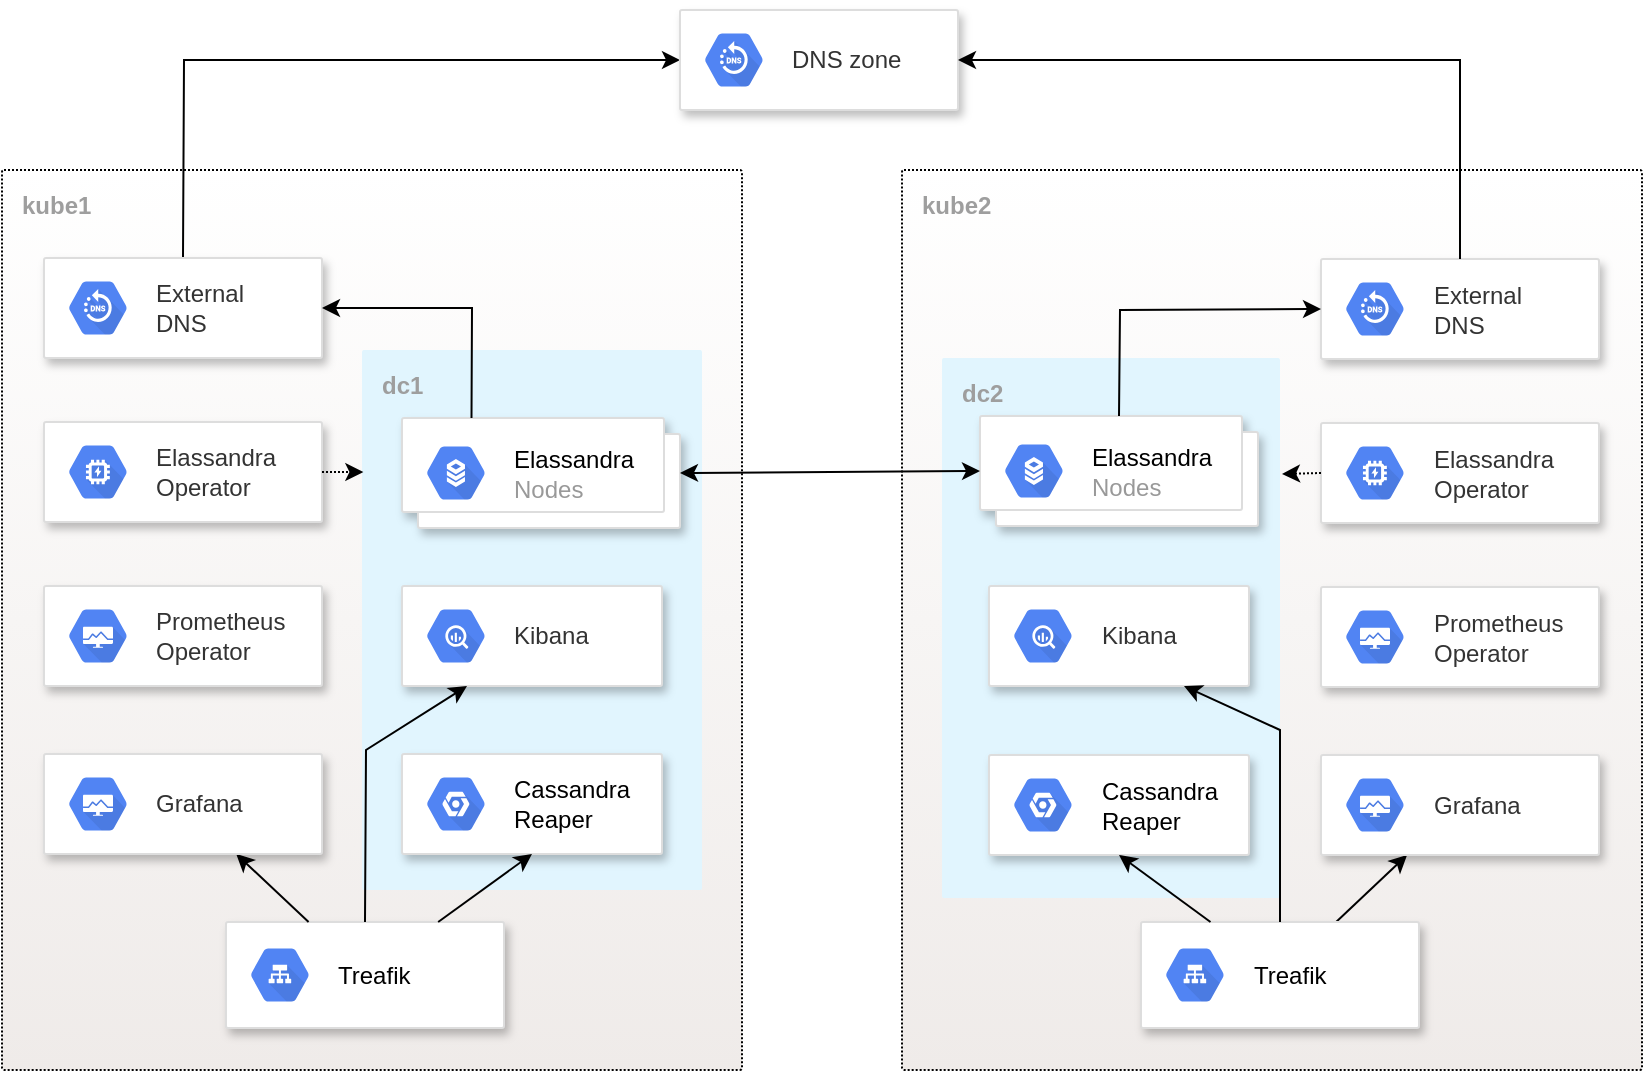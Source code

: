 <mxfile version="12.3.2" type="device" pages="1"><diagram id="d1ab7348-05c3-a1e3-ca4d-12c340fd6b49" name="Page-1"><mxGraphModel dx="1106" dy="790" grid="0" gridSize="10" guides="1" tooltips="1" connect="1" arrows="1" fold="1" page="1" pageScale="1" pageWidth="1169" pageHeight="827" background="#ffffff" math="0" shadow="0"><root><mxCell id="0"/><mxCell id="1" parent="0"/><mxCell id="UuxGn2mhSnSzuQq8Hdba-412" value="&lt;b&gt;kube1&lt;/b&gt;" style="points=[[0,0,0],[0.25,0,0],[0.5,0,0],[0.75,0,0],[1,0,0],[1,0.25,0],[1,0.5,0],[1,0.75,0],[1,1,0],[0.75,1,0],[0.5,1,0],[0.25,1,0],[0,1,0],[0,0.75,0],[0,0.5,0],[0,0.25,0]];rounded=1;absoluteArcSize=1;arcSize=2;html=1;strokeColor=#000000;gradientColor=#ffffff;shadow=0;dashed=1;fontSize=12;fontColor=#9E9E9E;align=left;verticalAlign=top;spacing=10;spacingTop=-4;fillColor=#EFEBE9;gradientDirection=north;dashPattern=1 1;" vertex="1" parent="1"><mxGeometry x="140" y="130" width="370" height="450" as="geometry"/></mxCell><mxCell id="UuxGn2mhSnSzuQq8Hdba-451" value="&lt;b&gt;dc1&lt;/b&gt;" style="points=[[0,0,0],[0.25,0,0],[0.5,0,0],[0.75,0,0],[1,0,0],[1,0.25,0],[1,0.5,0],[1,0.75,0],[1,1,0],[0.75,1,0],[0.5,1,0],[0.25,1,0],[0,1,0],[0,0.75,0],[0,0.5,0],[0,0.25,0]];rounded=1;absoluteArcSize=1;arcSize=2;html=1;strokeColor=none;gradientColor=none;shadow=0;dashed=0;fontSize=12;fontColor=#9E9E9E;align=left;verticalAlign=top;spacing=10;spacingTop=-4;fillColor=#E1F5FE;" vertex="1" parent="1"><mxGeometry x="320" y="220" width="170" height="270" as="geometry"/></mxCell><mxCell id="UuxGn2mhSnSzuQq8Hdba-413" value="&lt;b&gt;kube2&lt;/b&gt;" style="points=[[0,0,0],[0.25,0,0],[0.5,0,0],[0.75,0,0],[1,0,0],[1,0.25,0],[1,0.5,0],[1,0.75,0],[1,1,0],[0.75,1,0],[0.5,1,0],[0.25,1,0],[0,1,0],[0,0.75,0],[0,0.5,0],[0,0.25,0]];rounded=1;absoluteArcSize=1;arcSize=2;html=1;strokeColor=#000000;gradientColor=#ffffff;shadow=0;dashed=1;fontSize=12;fontColor=#9E9E9E;align=left;verticalAlign=top;spacing=10;spacingTop=-4;fillColor=#EFEBE9;gradientDirection=north;dashPattern=1 1;" vertex="1" parent="1"><mxGeometry x="590" y="130" width="370" height="450" as="geometry"/></mxCell><mxCell id="UuxGn2mhSnSzuQq8Hdba-414" value="" style="shape=mxgraph.gcp2.doubleRect;strokeColor=#dddddd;shadow=1;strokeWidth=1;" vertex="1" parent="1"><mxGeometry x="340" y="254" width="139" height="55" as="geometry"/></mxCell><mxCell id="UuxGn2mhSnSzuQq8Hdba-415" value="&lt;font color=&quot;#000000&quot;&gt;Elassandra&lt;/font&gt;&lt;br&gt;Nodes" style="dashed=0;connectable=0;html=1;fillColor=#5184F3;strokeColor=none;shape=mxgraph.gcp2.hexIcon;prIcon=cloud_sql;part=1;labelPosition=right;verticalLabelPosition=middle;align=left;verticalAlign=middle;spacingLeft=5;fontColor=#999999;fontSize=12;" vertex="1" parent="UuxGn2mhSnSzuQq8Hdba-414"><mxGeometry y="0.5" width="44" height="39" relative="1" as="geometry"><mxPoint x="5" y="-19.5" as="offset"/></mxGeometry></mxCell><mxCell id="UuxGn2mhSnSzuQq8Hdba-444" style="edgeStyle=none;rounded=0;orthogonalLoop=1;jettySize=auto;html=1;exitX=0.5;exitY=0;exitDx=0;exitDy=0;entryX=0;entryY=0.5;entryDx=0;entryDy=0;" edge="1" parent="1" source="UuxGn2mhSnSzuQq8Hdba-418" target="UuxGn2mhSnSzuQq8Hdba-442"><mxGeometry relative="1" as="geometry"><Array as="points"><mxPoint x="231" y="75"/></Array></mxGeometry></mxCell><mxCell id="UuxGn2mhSnSzuQq8Hdba-418" value="" style="strokeColor=#dddddd;shadow=1;strokeWidth=1;rounded=1;absoluteArcSize=1;arcSize=2;" vertex="1" parent="1"><mxGeometry x="161" y="174" width="139" height="50" as="geometry"/></mxCell><mxCell id="UuxGn2mhSnSzuQq8Hdba-419" value="&lt;font color=&quot;#333333&quot;&gt;External&lt;br&gt;DNS&lt;/font&gt;" style="dashed=0;connectable=0;html=1;fillColor=#5184F3;strokeColor=none;shape=mxgraph.gcp2.hexIcon;prIcon=cloud_dns;part=1;labelPosition=right;verticalLabelPosition=middle;align=left;verticalAlign=middle;spacingLeft=5;fontColor=#999999;fontSize=12;" vertex="1" parent="UuxGn2mhSnSzuQq8Hdba-418"><mxGeometry y="0.5" width="44" height="39" relative="1" as="geometry"><mxPoint x="5" y="-19.5" as="offset"/></mxGeometry></mxCell><mxCell id="UuxGn2mhSnSzuQq8Hdba-422" value="" style="strokeColor=#dddddd;shadow=1;strokeWidth=1;rounded=1;absoluteArcSize=1;arcSize=2;" vertex="1" parent="1"><mxGeometry x="161" y="338" width="139" height="50" as="geometry"/></mxCell><mxCell id="UuxGn2mhSnSzuQq8Hdba-423" value="&lt;font color=&quot;#333333&quot;&gt;Prometheus&lt;br&gt;Operator&lt;/font&gt;" style="dashed=0;connectable=0;html=1;fillColor=#5184F3;strokeColor=none;shape=mxgraph.gcp2.hexIcon;prIcon=cloud_deployment_manager;part=1;labelPosition=right;verticalLabelPosition=middle;align=left;verticalAlign=middle;spacingLeft=5;fontColor=#999999;fontSize=12;" vertex="1" parent="UuxGn2mhSnSzuQq8Hdba-422"><mxGeometry y="0.5" width="44" height="39" relative="1" as="geometry"><mxPoint x="5" y="-19.5" as="offset"/></mxGeometry></mxCell><mxCell id="UuxGn2mhSnSzuQq8Hdba-428" value="" style="strokeColor=#dddddd;shadow=1;strokeWidth=1;rounded=1;absoluteArcSize=1;arcSize=2;" vertex="1" parent="1"><mxGeometry x="161" y="256" width="139" height="50" as="geometry"/></mxCell><mxCell id="UuxGn2mhSnSzuQq8Hdba-429" value="&lt;font color=&quot;#333333&quot;&gt;Elassandra&lt;br&gt;Operator&lt;/font&gt;" style="dashed=0;connectable=0;html=1;fillColor=#5184F3;strokeColor=none;shape=mxgraph.gcp2.hexIcon;prIcon=gpu;part=1;labelPosition=right;verticalLabelPosition=middle;align=left;verticalAlign=middle;spacingLeft=5;fontColor=#999999;fontSize=12;" vertex="1" parent="UuxGn2mhSnSzuQq8Hdba-428"><mxGeometry y="0.5" width="44" height="39" relative="1" as="geometry"><mxPoint x="5" y="-19.5" as="offset"/></mxGeometry></mxCell><mxCell id="UuxGn2mhSnSzuQq8Hdba-430" value="" style="strokeColor=#dddddd;shadow=1;strokeWidth=1;rounded=1;absoluteArcSize=1;arcSize=2;" vertex="1" parent="1"><mxGeometry x="252" y="506" width="139" height="53" as="geometry"/></mxCell><mxCell id="UuxGn2mhSnSzuQq8Hdba-431" value="&lt;font color=&quot;#000000&quot;&gt;Treafik&lt;/font&gt;" style="dashed=0;connectable=0;html=1;fillColor=#5184F3;strokeColor=none;shape=mxgraph.gcp2.hexIcon;prIcon=cloud_load_balancing;part=1;labelPosition=right;verticalLabelPosition=middle;align=left;verticalAlign=middle;spacingLeft=5;fontColor=#999999;fontSize=12;" vertex="1" parent="UuxGn2mhSnSzuQq8Hdba-430"><mxGeometry y="0.5" width="44" height="39" relative="1" as="geometry"><mxPoint x="5" y="-19.5" as="offset"/></mxGeometry></mxCell><mxCell id="UuxGn2mhSnSzuQq8Hdba-434" value="" style="strokeColor=#dddddd;shadow=1;strokeWidth=1;rounded=1;absoluteArcSize=1;arcSize=2;" vertex="1" parent="1"><mxGeometry x="340" y="338" width="130" height="50" as="geometry"/></mxCell><mxCell id="UuxGn2mhSnSzuQq8Hdba-435" value="&lt;font color=&quot;#333333&quot;&gt;Kibana&lt;/font&gt;" style="dashed=0;connectable=0;html=1;fillColor=#5184F3;strokeColor=none;shape=mxgraph.gcp2.hexIcon;prIcon=bigquery;part=1;labelPosition=right;verticalLabelPosition=middle;align=left;verticalAlign=middle;spacingLeft=5;fontColor=#999999;fontSize=12;" vertex="1" parent="UuxGn2mhSnSzuQq8Hdba-434"><mxGeometry y="0.5" width="44" height="39" relative="1" as="geometry"><mxPoint x="5" y="-19.5" as="offset"/></mxGeometry></mxCell><mxCell id="UuxGn2mhSnSzuQq8Hdba-440" value="" style="strokeColor=#dddddd;shadow=1;strokeWidth=1;rounded=1;absoluteArcSize=1;arcSize=2;" vertex="1" parent="1"><mxGeometry x="340" y="422" width="130" height="50" as="geometry"/></mxCell><mxCell id="UuxGn2mhSnSzuQq8Hdba-441" value="&lt;font color=&quot;#000000&quot;&gt;Cassandra&lt;br&gt;Reaper&lt;br&gt;&lt;/font&gt;" style="dashed=0;connectable=0;html=1;fillColor=#5184F3;strokeColor=none;shape=mxgraph.gcp2.hexIcon;prIcon=placeholder;part=1;labelPosition=right;verticalLabelPosition=middle;align=left;verticalAlign=middle;spacingLeft=5;fontColor=#999999;fontSize=12;" vertex="1" parent="UuxGn2mhSnSzuQq8Hdba-440"><mxGeometry y="0.5" width="44" height="39" relative="1" as="geometry"><mxPoint x="5" y="-19.5" as="offset"/></mxGeometry></mxCell><mxCell id="UuxGn2mhSnSzuQq8Hdba-442" value="" style="strokeColor=#dddddd;shadow=1;strokeWidth=1;rounded=1;absoluteArcSize=1;arcSize=2;" vertex="1" parent="1"><mxGeometry x="479" y="50" width="139" height="50" as="geometry"/></mxCell><mxCell id="UuxGn2mhSnSzuQq8Hdba-443" value="&lt;font color=&quot;#333333&quot;&gt;DNS zone&lt;/font&gt;" style="dashed=0;connectable=0;html=1;fillColor=#5184F3;strokeColor=none;shape=mxgraph.gcp2.hexIcon;prIcon=cloud_dns;part=1;labelPosition=right;verticalLabelPosition=middle;align=left;verticalAlign=middle;spacingLeft=5;fontColor=#999999;fontSize=12;" vertex="1" parent="UuxGn2mhSnSzuQq8Hdba-442"><mxGeometry y="0.5" width="44" height="39" relative="1" as="geometry"><mxPoint x="5" y="-19.5" as="offset"/></mxGeometry></mxCell><mxCell id="UuxGn2mhSnSzuQq8Hdba-445" style="edgeStyle=none;rounded=0;orthogonalLoop=1;jettySize=auto;html=1;exitX=1;exitY=0.5;exitDx=0;exitDy=0;dashed=1;dashPattern=1 1;entryX=0.004;entryY=0.226;entryDx=0;entryDy=0;entryPerimeter=0;" edge="1" parent="1" source="UuxGn2mhSnSzuQq8Hdba-428" target="UuxGn2mhSnSzuQq8Hdba-451"><mxGeometry relative="1" as="geometry"><mxPoint x="240.5" y="184" as="sourcePoint"/><mxPoint x="320" y="280" as="targetPoint"/><Array as="points"/></mxGeometry></mxCell><mxCell id="UuxGn2mhSnSzuQq8Hdba-446" style="edgeStyle=none;rounded=0;orthogonalLoop=1;jettySize=auto;html=1;" edge="1" parent="1" source="UuxGn2mhSnSzuQq8Hdba-430" target="UuxGn2mhSnSzuQq8Hdba-447"><mxGeometry relative="1" as="geometry"><mxPoint x="310" y="291" as="sourcePoint"/><mxPoint x="350" y="291.5" as="targetPoint"/><Array as="points"/></mxGeometry></mxCell><mxCell id="UuxGn2mhSnSzuQq8Hdba-447" value="" style="strokeColor=#dddddd;shadow=1;strokeWidth=1;rounded=1;absoluteArcSize=1;arcSize=2;" vertex="1" parent="1"><mxGeometry x="161" y="422" width="139" height="50" as="geometry"/></mxCell><mxCell id="UuxGn2mhSnSzuQq8Hdba-448" value="&lt;font color=&quot;#333333&quot;&gt;Grafana&lt;/font&gt;" style="dashed=0;connectable=0;html=1;fillColor=#5184F3;strokeColor=none;shape=mxgraph.gcp2.hexIcon;prIcon=cloud_deployment_manager;part=1;labelPosition=right;verticalLabelPosition=middle;align=left;verticalAlign=middle;spacingLeft=5;fontColor=#999999;fontSize=12;" vertex="1" parent="UuxGn2mhSnSzuQq8Hdba-447"><mxGeometry y="0.5" width="44" height="39" relative="1" as="geometry"><mxPoint x="5" y="-19.5" as="offset"/></mxGeometry></mxCell><mxCell id="UuxGn2mhSnSzuQq8Hdba-449" style="edgeStyle=none;rounded=0;orthogonalLoop=1;jettySize=auto;html=1;entryX=0.5;entryY=1;entryDx=0;entryDy=0;" edge="1" parent="1" source="UuxGn2mhSnSzuQq8Hdba-430" target="UuxGn2mhSnSzuQq8Hdba-440"><mxGeometry relative="1" as="geometry"><mxPoint x="308.816" y="516" as="sourcePoint"/><mxPoint x="269.447" y="482" as="targetPoint"/><Array as="points"/></mxGeometry></mxCell><mxCell id="UuxGn2mhSnSzuQq8Hdba-450" style="edgeStyle=none;rounded=0;orthogonalLoop=1;jettySize=auto;html=1;entryX=0.25;entryY=1;entryDx=0;entryDy=0;exitX=0.5;exitY=0;exitDx=0;exitDy=0;" edge="1" parent="1" source="UuxGn2mhSnSzuQq8Hdba-430" target="UuxGn2mhSnSzuQq8Hdba-434"><mxGeometry relative="1" as="geometry"><mxPoint x="372.57" y="516" as="sourcePoint"/><mxPoint x="415" y="482" as="targetPoint"/><Array as="points"><mxPoint x="322" y="420"/></Array></mxGeometry></mxCell><mxCell id="UuxGn2mhSnSzuQq8Hdba-452" style="edgeStyle=none;rounded=0;orthogonalLoop=1;jettySize=auto;html=1;exitX=0.25;exitY=0;exitDx=0;exitDy=0;entryX=1;entryY=0.5;entryDx=0;entryDy=0;" edge="1" parent="1" source="UuxGn2mhSnSzuQq8Hdba-414" target="UuxGn2mhSnSzuQq8Hdba-418"><mxGeometry relative="1" as="geometry"><mxPoint x="310" y="291" as="sourcePoint"/><mxPoint x="350" y="291.5" as="targetPoint"/><Array as="points"><mxPoint x="375" y="199"/></Array></mxGeometry></mxCell><mxCell id="UuxGn2mhSnSzuQq8Hdba-456" value="&lt;b&gt;dc2&lt;/b&gt;" style="points=[[0,0,0],[0.25,0,0],[0.5,0,0],[0.75,0,0],[1,0,0],[1,0.25,0],[1,0.5,0],[1,0.75,0],[1,1,0],[0.75,1,0],[0.5,1,0],[0.25,1,0],[0,1,0],[0,0.75,0],[0,0.5,0],[0,0.25,0]];rounded=1;absoluteArcSize=1;arcSize=2;html=1;strokeColor=none;gradientColor=none;shadow=0;dashed=0;fontSize=12;fontColor=#9E9E9E;align=left;verticalAlign=top;spacing=10;spacingTop=-4;fillColor=#E1F5FE;" vertex="1" parent="1"><mxGeometry x="610" y="224" width="169" height="270" as="geometry"/></mxCell><mxCell id="UuxGn2mhSnSzuQq8Hdba-457" value="" style="shape=mxgraph.gcp2.doubleRect;strokeColor=#dddddd;shadow=1;strokeWidth=1;" vertex="1" parent="1"><mxGeometry x="629" y="253" width="139" height="55" as="geometry"/></mxCell><mxCell id="UuxGn2mhSnSzuQq8Hdba-458" value="&lt;font color=&quot;#000000&quot;&gt;Elassandra&lt;/font&gt;&lt;br&gt;Nodes" style="dashed=0;connectable=0;html=1;fillColor=#5184F3;strokeColor=none;shape=mxgraph.gcp2.hexIcon;prIcon=cloud_sql;part=1;labelPosition=right;verticalLabelPosition=middle;align=left;verticalAlign=middle;spacingLeft=5;fontColor=#999999;fontSize=12;" vertex="1" parent="UuxGn2mhSnSzuQq8Hdba-457"><mxGeometry y="0.5" width="44" height="39" relative="1" as="geometry"><mxPoint x="5" y="-19.5" as="offset"/></mxGeometry></mxCell><mxCell id="UuxGn2mhSnSzuQq8Hdba-459" value="" style="strokeColor=#dddddd;shadow=1;strokeWidth=1;rounded=1;absoluteArcSize=1;arcSize=2;" vertex="1" parent="1"><mxGeometry x="799.5" y="174.5" width="139" height="50" as="geometry"/></mxCell><mxCell id="UuxGn2mhSnSzuQq8Hdba-460" value="&lt;font color=&quot;#333333&quot;&gt;External&lt;br&gt;DNS&lt;/font&gt;" style="dashed=0;connectable=0;html=1;fillColor=#5184F3;strokeColor=none;shape=mxgraph.gcp2.hexIcon;prIcon=cloud_dns;part=1;labelPosition=right;verticalLabelPosition=middle;align=left;verticalAlign=middle;spacingLeft=5;fontColor=#999999;fontSize=12;" vertex="1" parent="UuxGn2mhSnSzuQq8Hdba-459"><mxGeometry y="0.5" width="44" height="39" relative="1" as="geometry"><mxPoint x="5" y="-19.5" as="offset"/></mxGeometry></mxCell><mxCell id="UuxGn2mhSnSzuQq8Hdba-461" value="" style="strokeColor=#dddddd;shadow=1;strokeWidth=1;rounded=1;absoluteArcSize=1;arcSize=2;" vertex="1" parent="1"><mxGeometry x="799.5" y="338.5" width="139" height="50" as="geometry"/></mxCell><mxCell id="UuxGn2mhSnSzuQq8Hdba-462" value="&lt;font color=&quot;#333333&quot;&gt;Prometheus&lt;br&gt;Operator&lt;/font&gt;" style="dashed=0;connectable=0;html=1;fillColor=#5184F3;strokeColor=none;shape=mxgraph.gcp2.hexIcon;prIcon=cloud_deployment_manager;part=1;labelPosition=right;verticalLabelPosition=middle;align=left;verticalAlign=middle;spacingLeft=5;fontColor=#999999;fontSize=12;" vertex="1" parent="UuxGn2mhSnSzuQq8Hdba-461"><mxGeometry y="0.5" width="44" height="39" relative="1" as="geometry"><mxPoint x="5" y="-19.5" as="offset"/></mxGeometry></mxCell><mxCell id="UuxGn2mhSnSzuQq8Hdba-463" value="" style="strokeColor=#dddddd;shadow=1;strokeWidth=1;rounded=1;absoluteArcSize=1;arcSize=2;" vertex="1" parent="1"><mxGeometry x="799.5" y="256.5" width="139" height="50" as="geometry"/></mxCell><mxCell id="UuxGn2mhSnSzuQq8Hdba-464" value="&lt;font color=&quot;#333333&quot;&gt;Elassandra&lt;br&gt;Operator&lt;/font&gt;" style="dashed=0;connectable=0;html=1;fillColor=#5184F3;strokeColor=none;shape=mxgraph.gcp2.hexIcon;prIcon=gpu;part=1;labelPosition=right;verticalLabelPosition=middle;align=left;verticalAlign=middle;spacingLeft=5;fontColor=#999999;fontSize=12;" vertex="1" parent="UuxGn2mhSnSzuQq8Hdba-463"><mxGeometry y="0.5" width="44" height="39" relative="1" as="geometry"><mxPoint x="5" y="-19.5" as="offset"/></mxGeometry></mxCell><mxCell id="UuxGn2mhSnSzuQq8Hdba-467" value="" style="strokeColor=#dddddd;shadow=1;strokeWidth=1;rounded=1;absoluteArcSize=1;arcSize=2;" vertex="1" parent="1"><mxGeometry x="633.5" y="338" width="130" height="50" as="geometry"/></mxCell><mxCell id="UuxGn2mhSnSzuQq8Hdba-468" value="&lt;font color=&quot;#333333&quot;&gt;Kibana&lt;/font&gt;" style="dashed=0;connectable=0;html=1;fillColor=#5184F3;strokeColor=none;shape=mxgraph.gcp2.hexIcon;prIcon=bigquery;part=1;labelPosition=right;verticalLabelPosition=middle;align=left;verticalAlign=middle;spacingLeft=5;fontColor=#999999;fontSize=12;" vertex="1" parent="UuxGn2mhSnSzuQq8Hdba-467"><mxGeometry y="0.5" width="44" height="39" relative="1" as="geometry"><mxPoint x="5" y="-19.5" as="offset"/></mxGeometry></mxCell><mxCell id="UuxGn2mhSnSzuQq8Hdba-469" value="" style="strokeColor=#dddddd;shadow=1;strokeWidth=1;rounded=1;absoluteArcSize=1;arcSize=2;" vertex="1" parent="1"><mxGeometry x="633.5" y="422.5" width="130" height="50" as="geometry"/></mxCell><mxCell id="UuxGn2mhSnSzuQq8Hdba-470" value="&lt;font color=&quot;#000000&quot;&gt;Cassandra&lt;br&gt;Reaper&lt;br&gt;&lt;/font&gt;" style="dashed=0;connectable=0;html=1;fillColor=#5184F3;strokeColor=none;shape=mxgraph.gcp2.hexIcon;prIcon=placeholder;part=1;labelPosition=right;verticalLabelPosition=middle;align=left;verticalAlign=middle;spacingLeft=5;fontColor=#999999;fontSize=12;" vertex="1" parent="UuxGn2mhSnSzuQq8Hdba-469"><mxGeometry y="0.5" width="44" height="39" relative="1" as="geometry"><mxPoint x="5" y="-19.5" as="offset"/></mxGeometry></mxCell><mxCell id="UuxGn2mhSnSzuQq8Hdba-472" style="edgeStyle=none;rounded=0;orthogonalLoop=1;jettySize=auto;html=1;" edge="1" parent="1" source="UuxGn2mhSnSzuQq8Hdba-465" target="UuxGn2mhSnSzuQq8Hdba-473"><mxGeometry relative="1" as="geometry"><mxPoint x="948.5" y="291.5" as="sourcePoint"/><mxPoint x="988.5" y="292" as="targetPoint"/><Array as="points"/></mxGeometry></mxCell><mxCell id="UuxGn2mhSnSzuQq8Hdba-473" value="" style="strokeColor=#dddddd;shadow=1;strokeWidth=1;rounded=1;absoluteArcSize=1;arcSize=2;" vertex="1" parent="1"><mxGeometry x="799.5" y="422.5" width="139" height="50" as="geometry"/></mxCell><mxCell id="UuxGn2mhSnSzuQq8Hdba-474" value="&lt;font color=&quot;#333333&quot;&gt;Grafana&lt;/font&gt;" style="dashed=0;connectable=0;html=1;fillColor=#5184F3;strokeColor=none;shape=mxgraph.gcp2.hexIcon;prIcon=cloud_deployment_manager;part=1;labelPosition=right;verticalLabelPosition=middle;align=left;verticalAlign=middle;spacingLeft=5;fontColor=#999999;fontSize=12;" vertex="1" parent="UuxGn2mhSnSzuQq8Hdba-473"><mxGeometry y="0.5" width="44" height="39" relative="1" as="geometry"><mxPoint x="5" y="-19.5" as="offset"/></mxGeometry></mxCell><mxCell id="UuxGn2mhSnSzuQq8Hdba-465" value="" style="strokeColor=#dddddd;shadow=1;strokeWidth=1;rounded=1;absoluteArcSize=1;arcSize=2;" vertex="1" parent="1"><mxGeometry x="709.5" y="506" width="139" height="53" as="geometry"/></mxCell><mxCell id="UuxGn2mhSnSzuQq8Hdba-466" value="&lt;font color=&quot;#000000&quot;&gt;Treafik&lt;/font&gt;" style="dashed=0;connectable=0;html=1;fillColor=#5184F3;strokeColor=none;shape=mxgraph.gcp2.hexIcon;prIcon=cloud_load_balancing;part=1;labelPosition=right;verticalLabelPosition=middle;align=left;verticalAlign=middle;spacingLeft=5;fontColor=#999999;fontSize=12;" vertex="1" parent="UuxGn2mhSnSzuQq8Hdba-465"><mxGeometry y="0.5" width="44" height="39" relative="1" as="geometry"><mxPoint x="5" y="-19.5" as="offset"/></mxGeometry></mxCell><mxCell id="UuxGn2mhSnSzuQq8Hdba-480" style="edgeStyle=none;rounded=0;orthogonalLoop=1;jettySize=auto;html=1;exitX=0.5;exitY=0;exitDx=0;exitDy=0;entryX=0;entryY=0.5;entryDx=0;entryDy=0;" edge="1" parent="1" source="UuxGn2mhSnSzuQq8Hdba-457" target="UuxGn2mhSnSzuQq8Hdba-459"><mxGeometry relative="1" as="geometry"><mxPoint x="384.75" y="264" as="sourcePoint"/><mxPoint x="310" y="209" as="targetPoint"/><Array as="points"><mxPoint x="699" y="200"/></Array></mxGeometry></mxCell><mxCell id="UuxGn2mhSnSzuQq8Hdba-481" style="edgeStyle=none;rounded=0;orthogonalLoop=1;jettySize=auto;html=1;entryX=0.5;entryY=1;entryDx=0;entryDy=0;exitX=0.25;exitY=0;exitDx=0;exitDy=0;" edge="1" parent="1" source="UuxGn2mhSnSzuQq8Hdba-465" target="UuxGn2mhSnSzuQq8Hdba-469"><mxGeometry relative="1" as="geometry"><mxPoint x="831.041" y="516.5" as="sourcePoint"/><mxPoint x="858.678" y="482.5" as="targetPoint"/><Array as="points"/></mxGeometry></mxCell><mxCell id="UuxGn2mhSnSzuQq8Hdba-482" style="edgeStyle=none;rounded=0;orthogonalLoop=1;jettySize=auto;html=1;entryX=0.75;entryY=1;entryDx=0;entryDy=0;exitX=0.5;exitY=0;exitDx=0;exitDy=0;" edge="1" parent="1" source="UuxGn2mhSnSzuQq8Hdba-465" target="UuxGn2mhSnSzuQq8Hdba-467"><mxGeometry relative="1" as="geometry"><mxPoint x="774.75" y="516.5" as="sourcePoint"/><mxPoint x="704" y="486" as="targetPoint"/><Array as="points"><mxPoint x="779" y="410"/></Array></mxGeometry></mxCell><mxCell id="UuxGn2mhSnSzuQq8Hdba-483" style="edgeStyle=none;rounded=0;orthogonalLoop=1;jettySize=auto;html=1;exitX=0.5;exitY=0;exitDx=0;exitDy=0;entryX=1;entryY=0.5;entryDx=0;entryDy=0;" edge="1" parent="1" source="UuxGn2mhSnSzuQq8Hdba-459" target="UuxGn2mhSnSzuQq8Hdba-442"><mxGeometry relative="1" as="geometry"><mxPoint x="240.5" y="184" as="sourcePoint"/><mxPoint x="600" y="55" as="targetPoint"/><Array as="points"><mxPoint x="869" y="75"/></Array></mxGeometry></mxCell><mxCell id="UuxGn2mhSnSzuQq8Hdba-485" style="edgeStyle=none;rounded=0;orthogonalLoop=1;jettySize=auto;html=1;exitX=0;exitY=0.5;exitDx=0;exitDy=0;dashed=1;dashPattern=1 1;" edge="1" parent="1" source="UuxGn2mhSnSzuQq8Hdba-463"><mxGeometry relative="1" as="geometry"><mxPoint x="310" y="291" as="sourcePoint"/><mxPoint x="780" y="282" as="targetPoint"/><Array as="points"/></mxGeometry></mxCell><mxCell id="UuxGn2mhSnSzuQq8Hdba-486" style="edgeStyle=none;rounded=0;orthogonalLoop=1;jettySize=auto;html=1;exitX=1;exitY=0.5;exitDx=0;exitDy=0;entryX=0;entryY=0.5;entryDx=0;entryDy=0;startArrow=classic;startFill=1;" edge="1" parent="1" source="UuxGn2mhSnSzuQq8Hdba-414" target="UuxGn2mhSnSzuQq8Hdba-457"><mxGeometry relative="1" as="geometry"><mxPoint x="240.5" y="184" as="sourcePoint"/><mxPoint x="480" y="55" as="targetPoint"/><Array as="points"/></mxGeometry></mxCell></root></mxGraphModel></diagram></mxfile>